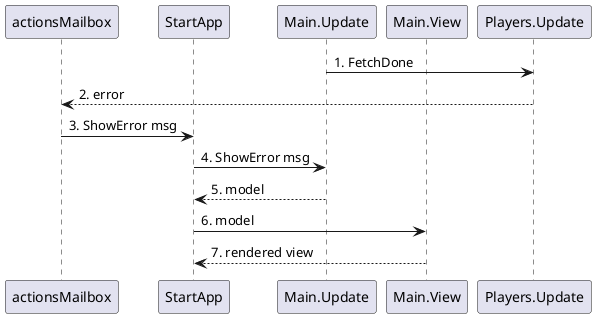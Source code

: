 @startuml
participant actionsMailbox as AM
participant StartApp as SA
participant Main.Update as MU
participant Main.View as MV
participant Players.Update as PU

MU -> PU: 1. FetchDone
PU --> AM: 2. error
AM -> SA: 3. ShowError msg
SA -> MU: 4. ShowError msg
MU --> SA: 5. model
SA -> MV: 6. model
MV --> SA: 7. rendered view
@enduml
